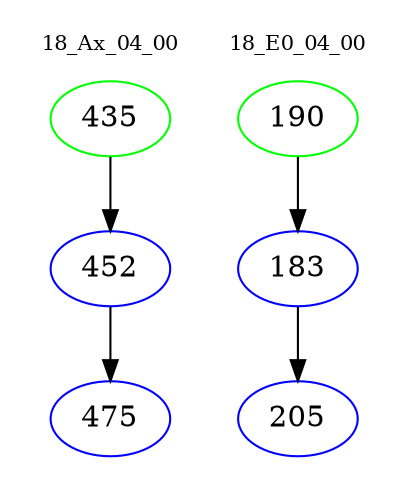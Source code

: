 digraph{
subgraph cluster_0 {
color = white
label = "18_Ax_04_00";
fontsize=10;
T0_435 [label="435", color="green"]
T0_435 -> T0_452 [color="black"]
T0_452 [label="452", color="blue"]
T0_452 -> T0_475 [color="black"]
T0_475 [label="475", color="blue"]
}
subgraph cluster_1 {
color = white
label = "18_E0_04_00";
fontsize=10;
T1_190 [label="190", color="green"]
T1_190 -> T1_183 [color="black"]
T1_183 [label="183", color="blue"]
T1_183 -> T1_205 [color="black"]
T1_205 [label="205", color="blue"]
}
}
